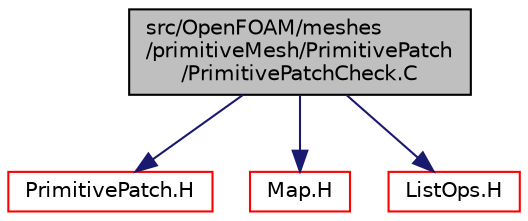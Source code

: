 digraph "src/OpenFOAM/meshes/primitiveMesh/PrimitivePatch/PrimitivePatchCheck.C"
{
  bgcolor="transparent";
  edge [fontname="Helvetica",fontsize="10",labelfontname="Helvetica",labelfontsize="10"];
  node [fontname="Helvetica",fontsize="10",shape=record];
  Node1 [label="src/OpenFOAM/meshes\l/primitiveMesh/PrimitivePatch\l/PrimitivePatchCheck.C",height=0.2,width=0.4,color="black", fillcolor="grey75", style="filled", fontcolor="black"];
  Node1 -> Node2 [color="midnightblue",fontsize="10",style="solid",fontname="Helvetica"];
  Node2 [label="PrimitivePatch.H",height=0.2,width=0.4,color="red",URL="$a09086.html"];
  Node1 -> Node3 [color="midnightblue",fontsize="10",style="solid",fontname="Helvetica"];
  Node3 [label="Map.H",height=0.2,width=0.4,color="red",URL="$a07901.html"];
  Node1 -> Node4 [color="midnightblue",fontsize="10",style="solid",fontname="Helvetica"];
  Node4 [label="ListOps.H",height=0.2,width=0.4,color="red",URL="$a07967.html",tooltip="Various functions to operate on Lists. "];
}
